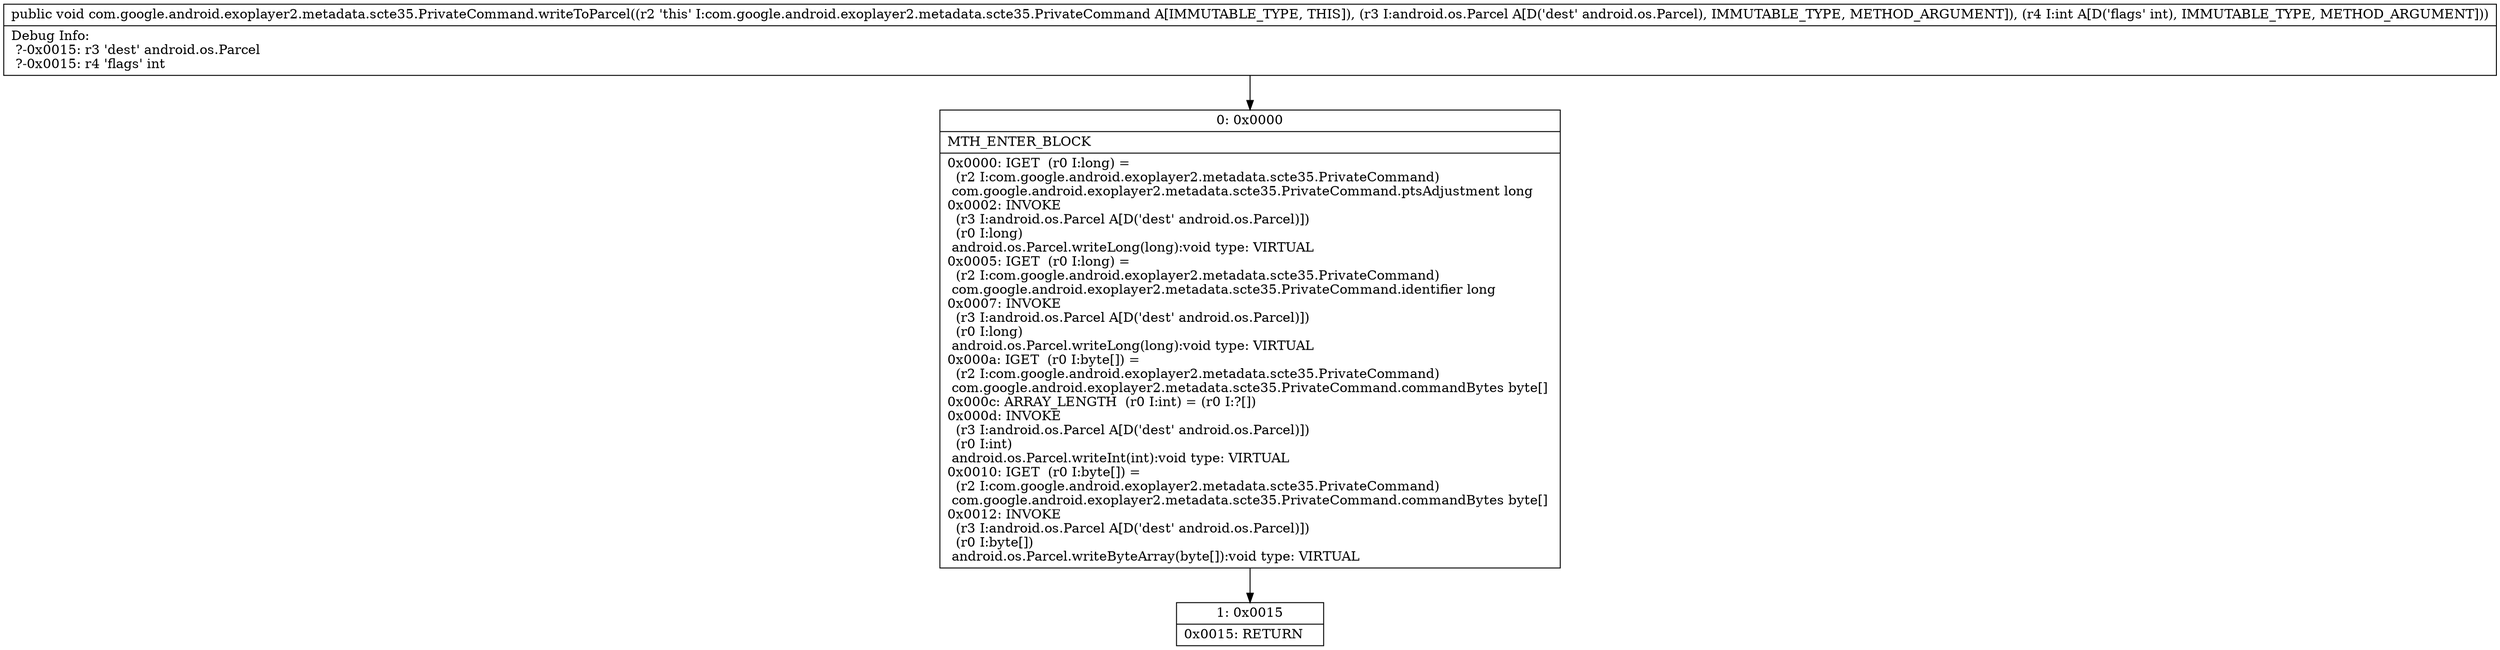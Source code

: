 digraph "CFG forcom.google.android.exoplayer2.metadata.scte35.PrivateCommand.writeToParcel(Landroid\/os\/Parcel;I)V" {
Node_0 [shape=record,label="{0\:\ 0x0000|MTH_ENTER_BLOCK\l|0x0000: IGET  (r0 I:long) = \l  (r2 I:com.google.android.exoplayer2.metadata.scte35.PrivateCommand)\l com.google.android.exoplayer2.metadata.scte35.PrivateCommand.ptsAdjustment long \l0x0002: INVOKE  \l  (r3 I:android.os.Parcel A[D('dest' android.os.Parcel)])\l  (r0 I:long)\l android.os.Parcel.writeLong(long):void type: VIRTUAL \l0x0005: IGET  (r0 I:long) = \l  (r2 I:com.google.android.exoplayer2.metadata.scte35.PrivateCommand)\l com.google.android.exoplayer2.metadata.scte35.PrivateCommand.identifier long \l0x0007: INVOKE  \l  (r3 I:android.os.Parcel A[D('dest' android.os.Parcel)])\l  (r0 I:long)\l android.os.Parcel.writeLong(long):void type: VIRTUAL \l0x000a: IGET  (r0 I:byte[]) = \l  (r2 I:com.google.android.exoplayer2.metadata.scte35.PrivateCommand)\l com.google.android.exoplayer2.metadata.scte35.PrivateCommand.commandBytes byte[] \l0x000c: ARRAY_LENGTH  (r0 I:int) = (r0 I:?[]) \l0x000d: INVOKE  \l  (r3 I:android.os.Parcel A[D('dest' android.os.Parcel)])\l  (r0 I:int)\l android.os.Parcel.writeInt(int):void type: VIRTUAL \l0x0010: IGET  (r0 I:byte[]) = \l  (r2 I:com.google.android.exoplayer2.metadata.scte35.PrivateCommand)\l com.google.android.exoplayer2.metadata.scte35.PrivateCommand.commandBytes byte[] \l0x0012: INVOKE  \l  (r3 I:android.os.Parcel A[D('dest' android.os.Parcel)])\l  (r0 I:byte[])\l android.os.Parcel.writeByteArray(byte[]):void type: VIRTUAL \l}"];
Node_1 [shape=record,label="{1\:\ 0x0015|0x0015: RETURN   \l}"];
MethodNode[shape=record,label="{public void com.google.android.exoplayer2.metadata.scte35.PrivateCommand.writeToParcel((r2 'this' I:com.google.android.exoplayer2.metadata.scte35.PrivateCommand A[IMMUTABLE_TYPE, THIS]), (r3 I:android.os.Parcel A[D('dest' android.os.Parcel), IMMUTABLE_TYPE, METHOD_ARGUMENT]), (r4 I:int A[D('flags' int), IMMUTABLE_TYPE, METHOD_ARGUMENT]))  | Debug Info:\l  ?\-0x0015: r3 'dest' android.os.Parcel\l  ?\-0x0015: r4 'flags' int\l}"];
MethodNode -> Node_0;
Node_0 -> Node_1;
}

